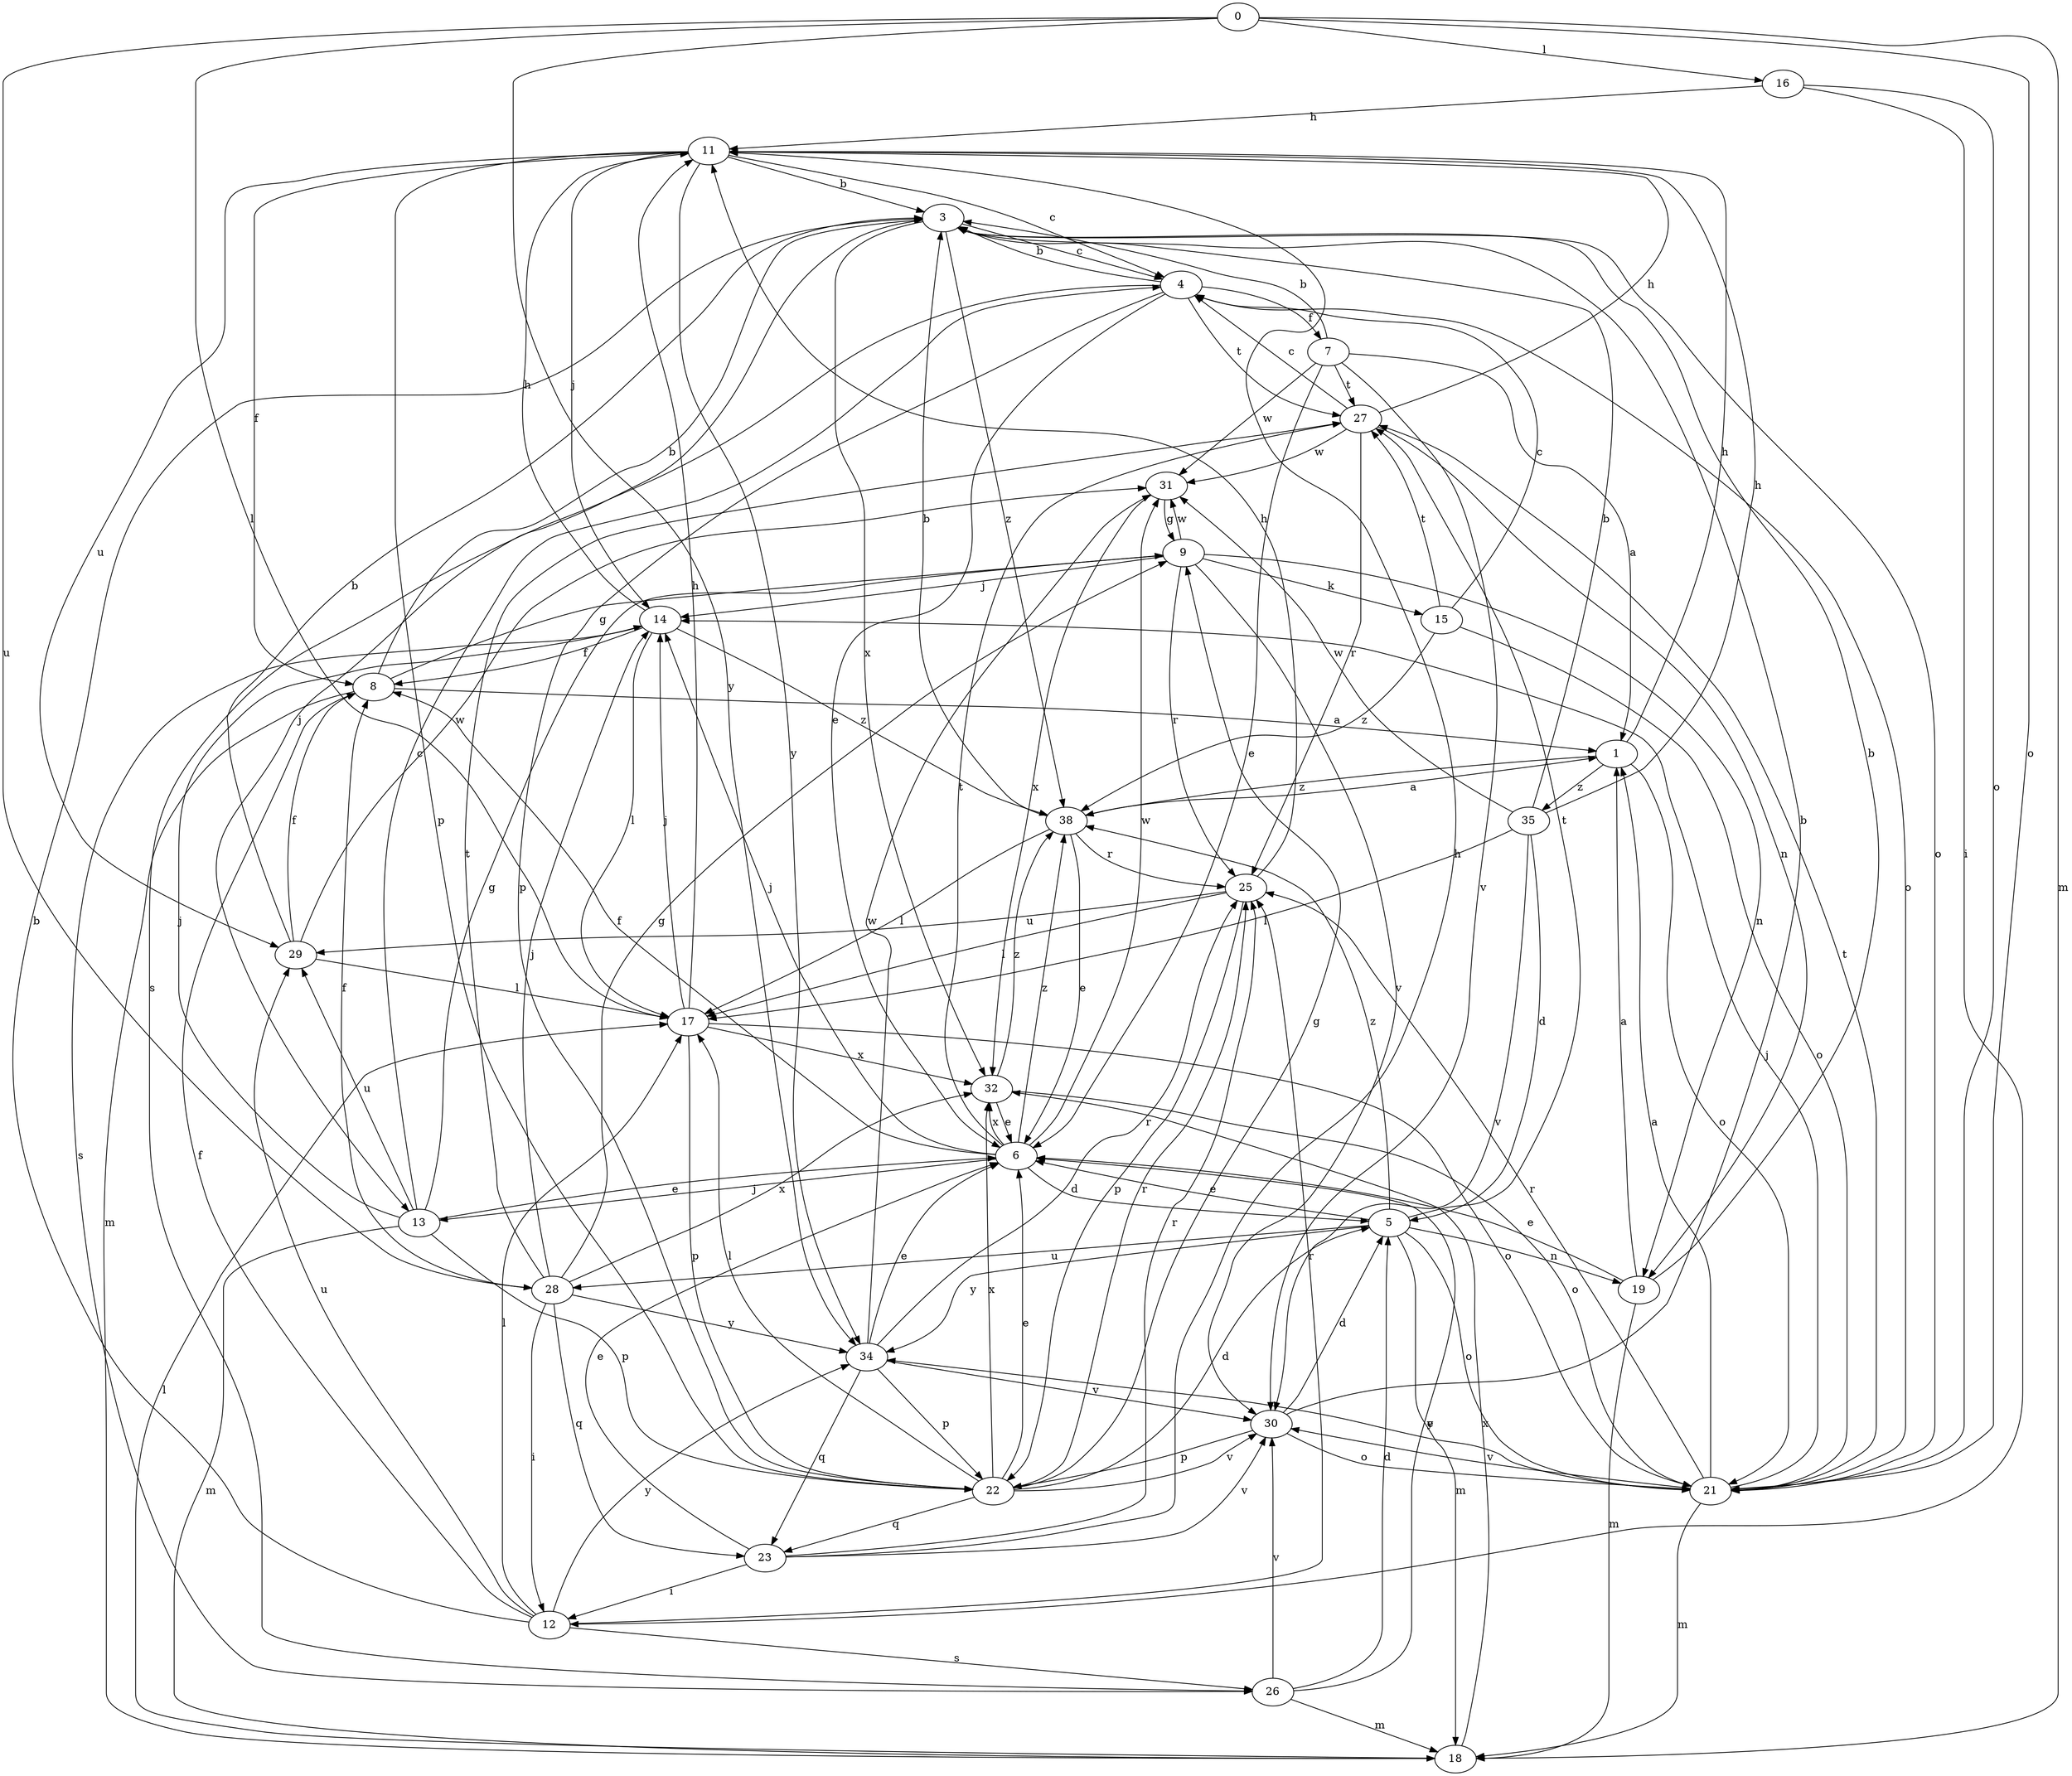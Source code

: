 strict digraph  {
0;
1;
3;
4;
5;
6;
7;
8;
9;
11;
12;
13;
14;
15;
16;
17;
18;
19;
21;
22;
23;
25;
26;
27;
28;
29;
30;
31;
32;
34;
35;
38;
0 -> 16  [label=l];
0 -> 17  [label=l];
0 -> 18  [label=m];
0 -> 21  [label=o];
0 -> 28  [label=u];
0 -> 34  [label=y];
1 -> 11  [label=h];
1 -> 21  [label=o];
1 -> 35  [label=z];
1 -> 38  [label=z];
3 -> 4  [label=c];
3 -> 13  [label=j];
3 -> 21  [label=o];
3 -> 32  [label=x];
3 -> 38  [label=z];
4 -> 3  [label=b];
4 -> 6  [label=e];
4 -> 7  [label=f];
4 -> 21  [label=o];
4 -> 22  [label=p];
4 -> 26  [label=s];
4 -> 27  [label=t];
5 -> 6  [label=e];
5 -> 18  [label=m];
5 -> 19  [label=n];
5 -> 21  [label=o];
5 -> 27  [label=t];
5 -> 28  [label=u];
5 -> 34  [label=y];
5 -> 38  [label=z];
6 -> 5  [label=d];
6 -> 8  [label=f];
6 -> 13  [label=j];
6 -> 14  [label=j];
6 -> 27  [label=t];
6 -> 31  [label=w];
6 -> 32  [label=x];
6 -> 38  [label=z];
7 -> 1  [label=a];
7 -> 3  [label=b];
7 -> 6  [label=e];
7 -> 27  [label=t];
7 -> 30  [label=v];
7 -> 31  [label=w];
8 -> 1  [label=a];
8 -> 3  [label=b];
8 -> 9  [label=g];
8 -> 18  [label=m];
9 -> 14  [label=j];
9 -> 15  [label=k];
9 -> 19  [label=n];
9 -> 25  [label=r];
9 -> 30  [label=v];
9 -> 31  [label=w];
11 -> 3  [label=b];
11 -> 4  [label=c];
11 -> 8  [label=f];
11 -> 14  [label=j];
11 -> 22  [label=p];
11 -> 29  [label=u];
11 -> 34  [label=y];
12 -> 3  [label=b];
12 -> 8  [label=f];
12 -> 17  [label=l];
12 -> 25  [label=r];
12 -> 26  [label=s];
12 -> 29  [label=u];
12 -> 34  [label=y];
13 -> 4  [label=c];
13 -> 6  [label=e];
13 -> 9  [label=g];
13 -> 14  [label=j];
13 -> 18  [label=m];
13 -> 22  [label=p];
13 -> 29  [label=u];
14 -> 8  [label=f];
14 -> 11  [label=h];
14 -> 17  [label=l];
14 -> 26  [label=s];
14 -> 38  [label=z];
15 -> 4  [label=c];
15 -> 21  [label=o];
15 -> 27  [label=t];
15 -> 38  [label=z];
16 -> 11  [label=h];
16 -> 12  [label=i];
16 -> 21  [label=o];
17 -> 11  [label=h];
17 -> 14  [label=j];
17 -> 21  [label=o];
17 -> 22  [label=p];
17 -> 32  [label=x];
18 -> 17  [label=l];
18 -> 32  [label=x];
19 -> 1  [label=a];
19 -> 3  [label=b];
19 -> 6  [label=e];
19 -> 18  [label=m];
21 -> 1  [label=a];
21 -> 14  [label=j];
21 -> 18  [label=m];
21 -> 25  [label=r];
21 -> 27  [label=t];
21 -> 30  [label=v];
21 -> 34  [label=y];
22 -> 5  [label=d];
22 -> 6  [label=e];
22 -> 9  [label=g];
22 -> 17  [label=l];
22 -> 23  [label=q];
22 -> 25  [label=r];
22 -> 30  [label=v];
22 -> 32  [label=x];
23 -> 6  [label=e];
23 -> 11  [label=h];
23 -> 12  [label=i];
23 -> 25  [label=r];
23 -> 30  [label=v];
25 -> 11  [label=h];
25 -> 17  [label=l];
25 -> 22  [label=p];
25 -> 29  [label=u];
26 -> 5  [label=d];
26 -> 6  [label=e];
26 -> 18  [label=m];
26 -> 30  [label=v];
27 -> 4  [label=c];
27 -> 11  [label=h];
27 -> 19  [label=n];
27 -> 25  [label=r];
27 -> 31  [label=w];
28 -> 8  [label=f];
28 -> 9  [label=g];
28 -> 12  [label=i];
28 -> 14  [label=j];
28 -> 23  [label=q];
28 -> 27  [label=t];
28 -> 32  [label=x];
28 -> 34  [label=y];
29 -> 3  [label=b];
29 -> 8  [label=f];
29 -> 17  [label=l];
29 -> 31  [label=w];
30 -> 3  [label=b];
30 -> 5  [label=d];
30 -> 21  [label=o];
30 -> 22  [label=p];
31 -> 9  [label=g];
31 -> 32  [label=x];
32 -> 6  [label=e];
32 -> 21  [label=o];
32 -> 38  [label=z];
34 -> 6  [label=e];
34 -> 22  [label=p];
34 -> 23  [label=q];
34 -> 25  [label=r];
34 -> 30  [label=v];
34 -> 31  [label=w];
35 -> 3  [label=b];
35 -> 5  [label=d];
35 -> 11  [label=h];
35 -> 17  [label=l];
35 -> 30  [label=v];
35 -> 31  [label=w];
38 -> 1  [label=a];
38 -> 3  [label=b];
38 -> 6  [label=e];
38 -> 17  [label=l];
38 -> 25  [label=r];
}
